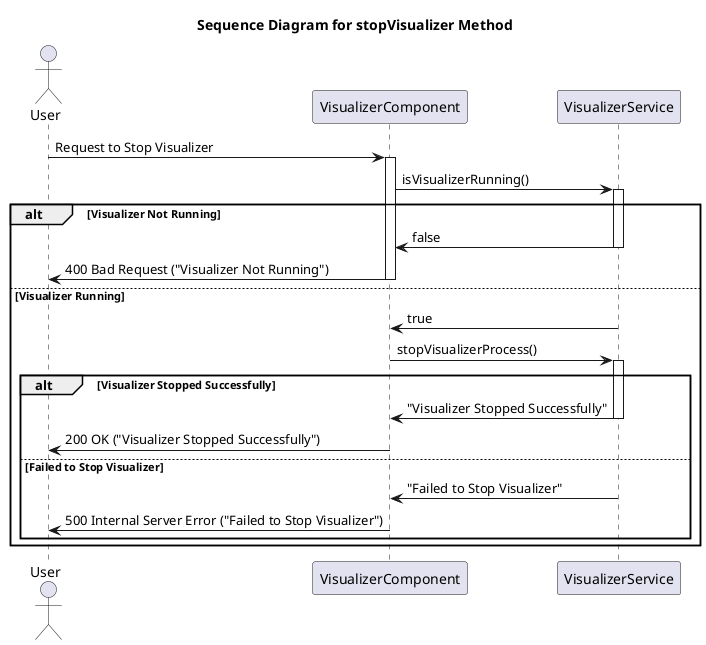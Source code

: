 @startuml
title Sequence Diagram for stopVisualizer Method

actor User
participant VisualizerComponent
participant VisualizerService

User -> VisualizerComponent: Request to Stop Visualizer
activate VisualizerComponent

VisualizerComponent -> VisualizerService: isVisualizerRunning()
activate VisualizerService

alt Visualizer Not Running
    VisualizerService -> VisualizerComponent: false
    deactivate VisualizerService
    VisualizerComponent -> User: 400 Bad Request ("Visualizer Not Running")
    deactivate VisualizerComponent
else Visualizer Running
    VisualizerService -> VisualizerComponent: true
    deactivate VisualizerService

    VisualizerComponent -> VisualizerService: stopVisualizerProcess()
    activate VisualizerService

    alt Visualizer Stopped Successfully
        VisualizerService -> VisualizerComponent: "Visualizer Stopped Successfully"
        deactivate VisualizerService
        VisualizerComponent -> User: 200 OK ("Visualizer Stopped Successfully")
        deactivate VisualizerComponent
    else Failed to Stop Visualizer
        VisualizerService -> VisualizerComponent: "Failed to Stop Visualizer"
        deactivate VisualizerService
        VisualizerComponent -> User: 500 Internal Server Error ("Failed to Stop Visualizer")
        deactivate VisualizerComponent
    end
end

@enduml